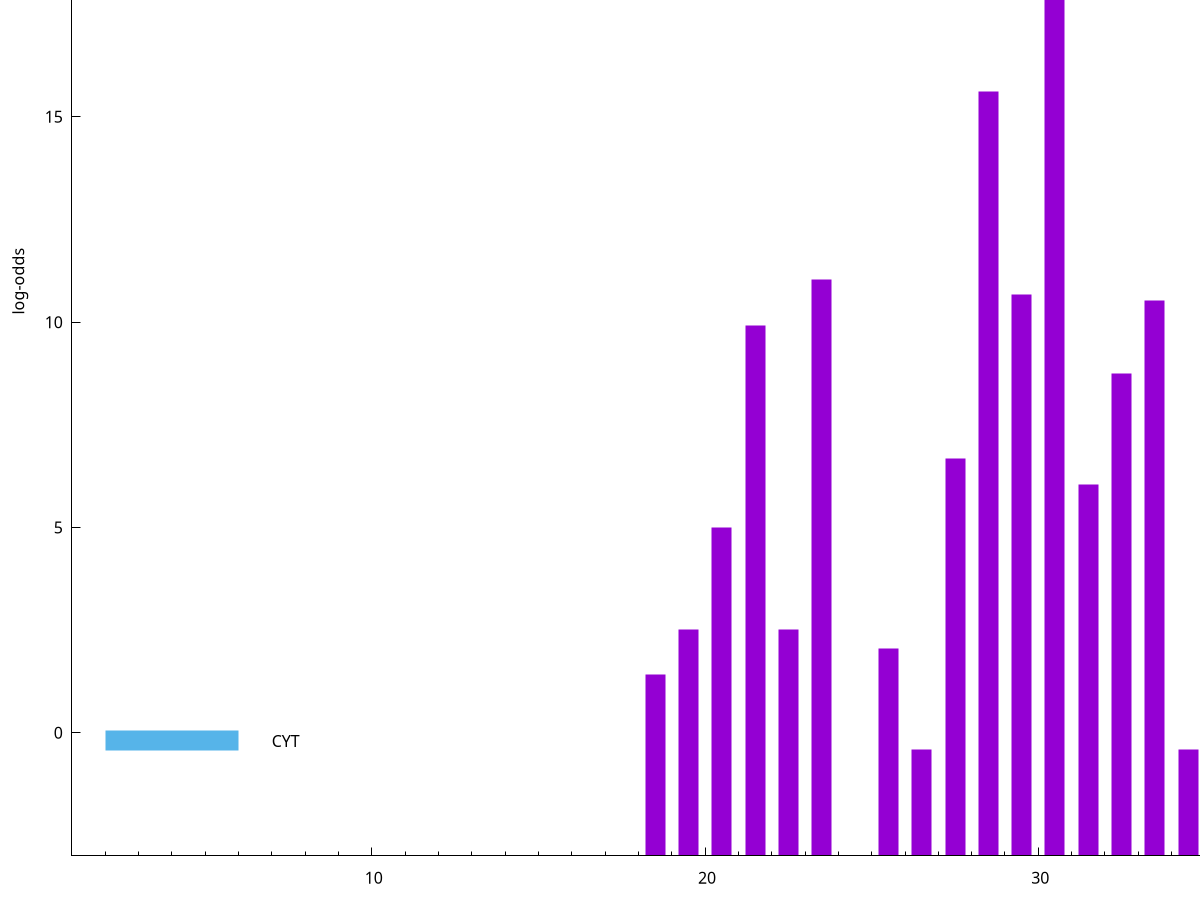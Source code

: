 set title "LipoP predictions for SRR3987126.gff"
set size 2., 1.4
set xrange [1:70] 
set mxtics 10
set yrange [-3:25]
set y2range [0:28]
set ylabel "log-odds"
set term postscript eps color solid "Helvetica" 30
set output "SRR3987126.gff.eps"
set arrow from 2,20.3899 to 6,20.3899 nohead lt 1 lw 20
set label "SpI" at 7,20.3899
set arrow from 2,-0.200913 to 6,-0.200913 nohead lt 3 lw 20
set label "CYT" at 7,-0.200913
set arrow from 2,20.3899 to 6,20.3899 nohead lt 1 lw 20
set label "SpI" at 7,20.3899
# NOTE: The scores below are the log-odds scores with the threshold
# NOTE: subtracted (a hack to make gnuplot make the histogram all
# NOTE: look nice).
plot "-" axes x1y2 title "" with impulses lt 1 lw 20
30.500000 23.328100
28.500000 18.620000
23.500000 14.035000
29.500000 13.669000
33.500000 13.517000
21.500000 12.907410
32.500000 11.746910
35.500000 11.566650
27.500000 9.667350
31.500000 9.041720
20.500000 8.006760
38.500000 7.639990
19.500000 5.523850
22.500000 5.505730
25.500000 5.058460
18.500000 4.408450
37.500000 3.731167
26.500000 2.592139
34.500000 2.583385
36.500000 2.272635
e
exit
